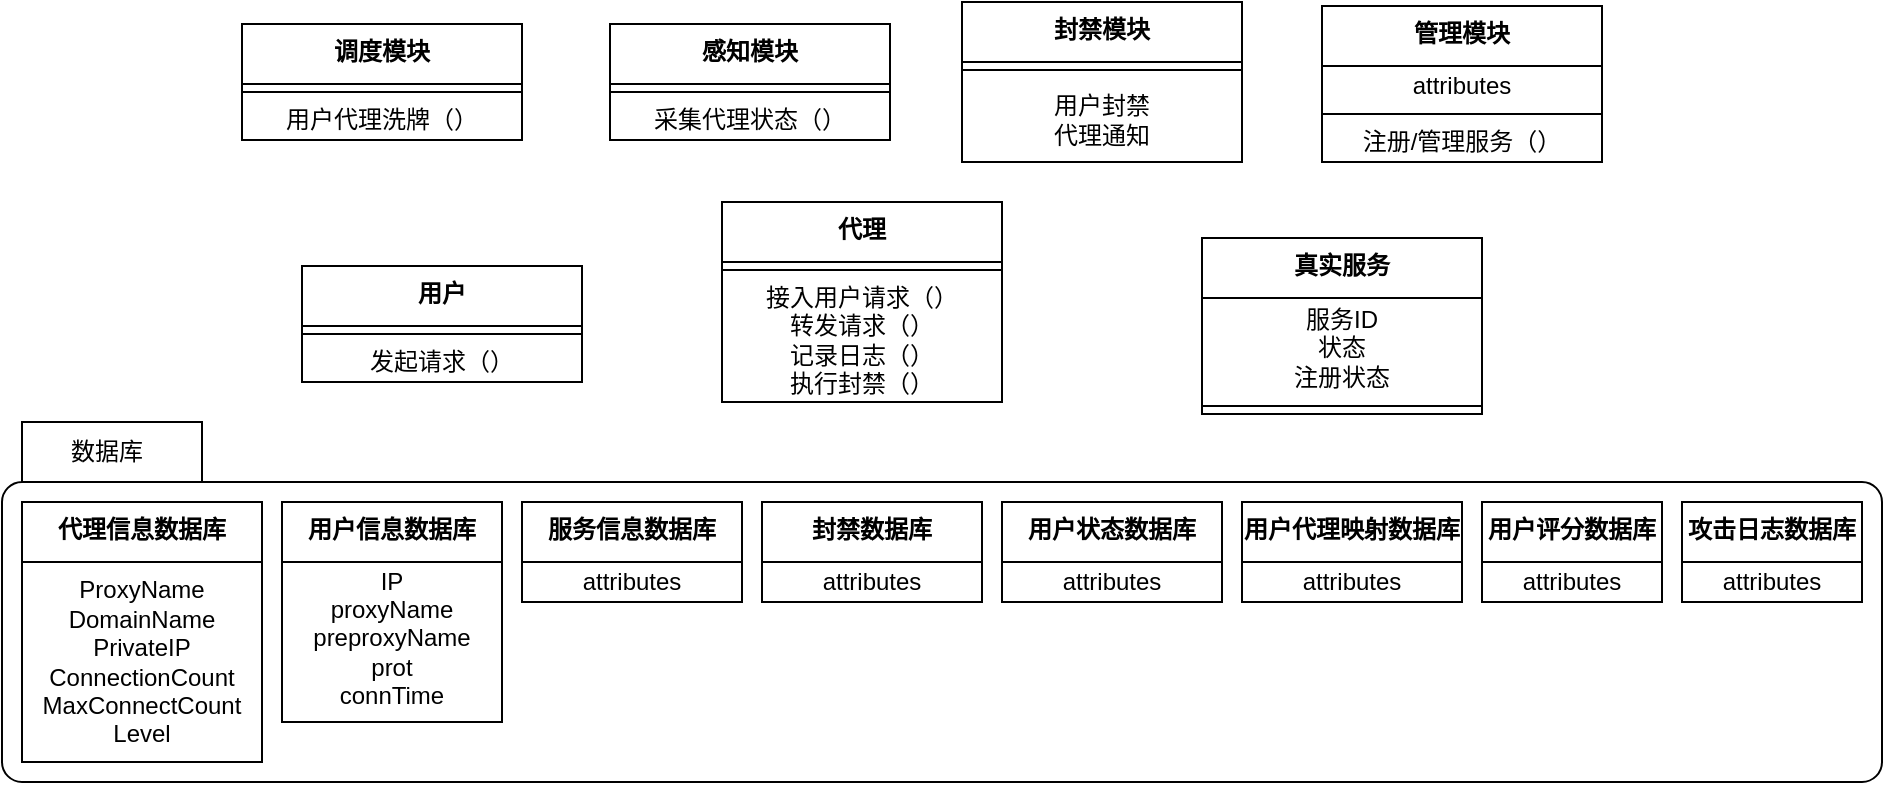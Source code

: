 <mxfile version="27.2.0">
  <diagram name="第 1 页" id="DZ0QAbeRI2pH2U1L4XII">
    <mxGraphModel dx="1034" dy="604" grid="0" gridSize="10" guides="1" tooltips="1" connect="1" arrows="1" fold="1" page="0" pageScale="1" pageWidth="827" pageHeight="1169" math="0" shadow="0">
      <root>
        <mxCell id="0" />
        <mxCell id="1" parent="0" />
        <mxCell id="5Vh5JoUaNr1qmaX9OePp-87" value="数据库" style="shape=folder;align=center;verticalAlign=middle;fontStyle=0;tabWidth=100;tabHeight=30;tabPosition=left;html=1;boundedLbl=1;labelInHeader=1;rounded=1;absoluteArcSize=1;arcSize=10;whiteSpace=wrap;" vertex="1" parent="1">
          <mxGeometry x="40" y="360" width="940" height="180" as="geometry" />
        </mxCell>
        <mxCell id="5Vh5JoUaNr1qmaX9OePp-16" value="&lt;b&gt;真实服务&lt;/b&gt;" style="swimlane;fontStyle=0;align=center;verticalAlign=top;childLayout=stackLayout;horizontal=1;startSize=30;horizontalStack=0;resizeParent=1;resizeParentMax=0;resizeLast=0;collapsible=0;marginBottom=0;html=1;whiteSpace=wrap;" vertex="1" parent="1">
          <mxGeometry x="640" y="268" width="140" height="88" as="geometry" />
        </mxCell>
        <mxCell id="5Vh5JoUaNr1qmaX9OePp-17" value="服务ID&lt;div&gt;状态&lt;/div&gt;&lt;div&gt;注册状态&lt;/div&gt;" style="text;html=1;strokeColor=none;fillColor=none;align=center;verticalAlign=middle;spacingLeft=4;spacingRight=4;overflow=hidden;rotatable=0;points=[[0,0.5],[1,0.5]];portConstraint=eastwest;whiteSpace=wrap;" vertex="1" parent="5Vh5JoUaNr1qmaX9OePp-16">
          <mxGeometry y="30" width="140" height="50" as="geometry" />
        </mxCell>
        <mxCell id="5Vh5JoUaNr1qmaX9OePp-21" value="" style="line;strokeWidth=1;fillColor=none;align=left;verticalAlign=middle;spacingTop=-1;spacingLeft=3;spacingRight=3;rotatable=0;labelPosition=right;points=[];portConstraint=eastwest;" vertex="1" parent="5Vh5JoUaNr1qmaX9OePp-16">
          <mxGeometry y="80" width="140" height="8" as="geometry" />
        </mxCell>
        <mxCell id="5Vh5JoUaNr1qmaX9OePp-42" value="&lt;b&gt;用户&lt;/b&gt;" style="swimlane;fontStyle=0;align=center;verticalAlign=top;childLayout=stackLayout;horizontal=1;startSize=30;horizontalStack=0;resizeParent=1;resizeParentMax=0;resizeLast=0;collapsible=0;marginBottom=0;html=1;whiteSpace=wrap;" vertex="1" parent="1">
          <mxGeometry x="190" y="282" width="140" height="58" as="geometry" />
        </mxCell>
        <mxCell id="5Vh5JoUaNr1qmaX9OePp-44" value="" style="line;strokeWidth=1;fillColor=none;align=left;verticalAlign=middle;spacingTop=-1;spacingLeft=3;spacingRight=3;rotatable=0;labelPosition=right;points=[];portConstraint=eastwest;" vertex="1" parent="5Vh5JoUaNr1qmaX9OePp-42">
          <mxGeometry y="30" width="140" height="8" as="geometry" />
        </mxCell>
        <mxCell id="5Vh5JoUaNr1qmaX9OePp-45" value="发起请求（）" style="text;html=1;strokeColor=none;fillColor=none;align=center;verticalAlign=middle;spacingLeft=4;spacingRight=4;overflow=hidden;rotatable=0;points=[[0,0.5],[1,0.5]];portConstraint=eastwest;whiteSpace=wrap;" vertex="1" parent="5Vh5JoUaNr1qmaX9OePp-42">
          <mxGeometry y="38" width="140" height="20" as="geometry" />
        </mxCell>
        <mxCell id="5Vh5JoUaNr1qmaX9OePp-50" value="&lt;b&gt;感知模块&lt;/b&gt;" style="swimlane;fontStyle=0;align=center;verticalAlign=top;childLayout=stackLayout;horizontal=1;startSize=30;horizontalStack=0;resizeParent=1;resizeParentMax=0;resizeLast=0;collapsible=0;marginBottom=0;html=1;whiteSpace=wrap;" vertex="1" parent="1">
          <mxGeometry x="344" y="161" width="140" height="58" as="geometry" />
        </mxCell>
        <mxCell id="5Vh5JoUaNr1qmaX9OePp-52" value="" style="line;strokeWidth=1;fillColor=none;align=left;verticalAlign=middle;spacingTop=-1;spacingLeft=3;spacingRight=3;rotatable=0;labelPosition=right;points=[];portConstraint=eastwest;" vertex="1" parent="5Vh5JoUaNr1qmaX9OePp-50">
          <mxGeometry y="30" width="140" height="8" as="geometry" />
        </mxCell>
        <mxCell id="5Vh5JoUaNr1qmaX9OePp-53" value="采集代理状态（）" style="text;html=1;strokeColor=none;fillColor=none;align=center;verticalAlign=middle;spacingLeft=4;spacingRight=4;overflow=hidden;rotatable=0;points=[[0,0.5],[1,0.5]];portConstraint=eastwest;whiteSpace=wrap;" vertex="1" parent="5Vh5JoUaNr1qmaX9OePp-50">
          <mxGeometry y="38" width="140" height="20" as="geometry" />
        </mxCell>
        <mxCell id="5Vh5JoUaNr1qmaX9OePp-54" value="&lt;b&gt;调度模块&lt;/b&gt;" style="swimlane;fontStyle=0;align=center;verticalAlign=top;childLayout=stackLayout;horizontal=1;startSize=30;horizontalStack=0;resizeParent=1;resizeParentMax=0;resizeLast=0;collapsible=0;marginBottom=0;html=1;whiteSpace=wrap;" vertex="1" parent="1">
          <mxGeometry x="160" y="161" width="140" height="58" as="geometry" />
        </mxCell>
        <mxCell id="5Vh5JoUaNr1qmaX9OePp-56" value="" style="line;strokeWidth=1;fillColor=none;align=left;verticalAlign=middle;spacingTop=-1;spacingLeft=3;spacingRight=3;rotatable=0;labelPosition=right;points=[];portConstraint=eastwest;" vertex="1" parent="5Vh5JoUaNr1qmaX9OePp-54">
          <mxGeometry y="30" width="140" height="8" as="geometry" />
        </mxCell>
        <mxCell id="5Vh5JoUaNr1qmaX9OePp-57" value="用户代理洗牌（）" style="text;html=1;strokeColor=none;fillColor=none;align=center;verticalAlign=middle;spacingLeft=4;spacingRight=4;overflow=hidden;rotatable=0;points=[[0,0.5],[1,0.5]];portConstraint=eastwest;whiteSpace=wrap;" vertex="1" parent="5Vh5JoUaNr1qmaX9OePp-54">
          <mxGeometry y="38" width="140" height="20" as="geometry" />
        </mxCell>
        <mxCell id="5Vh5JoUaNr1qmaX9OePp-58" value="&lt;b&gt;代理信息数据库&lt;/b&gt;" style="swimlane;fontStyle=0;align=center;verticalAlign=top;childLayout=stackLayout;horizontal=1;startSize=30;horizontalStack=0;resizeParent=1;resizeParentMax=0;resizeLast=0;collapsible=0;marginBottom=0;html=1;whiteSpace=wrap;" vertex="1" parent="1">
          <mxGeometry x="50" y="400" width="120" height="130" as="geometry" />
        </mxCell>
        <mxCell id="5Vh5JoUaNr1qmaX9OePp-59" value="&lt;div&gt;&lt;div&gt;ProxyName&lt;/div&gt;&lt;/div&gt;&lt;div&gt;DomainName&lt;/div&gt;&lt;div&gt;PrivateIP&lt;/div&gt;&lt;div&gt;ConnectionCount&lt;/div&gt;&lt;div&gt;MaxConnectCount&lt;/div&gt;&lt;div&gt;Level&lt;/div&gt;" style="text;html=1;strokeColor=none;fillColor=none;align=center;verticalAlign=middle;spacingLeft=4;spacingRight=4;overflow=hidden;rotatable=0;points=[[0,0.5],[1,0.5]];portConstraint=eastwest;whiteSpace=wrap;" vertex="1" parent="5Vh5JoUaNr1qmaX9OePp-58">
          <mxGeometry y="30" width="120" height="100" as="geometry" />
        </mxCell>
        <mxCell id="5Vh5JoUaNr1qmaX9OePp-62" value="&lt;b&gt;管理模块&lt;/b&gt;" style="swimlane;fontStyle=0;align=center;verticalAlign=top;childLayout=stackLayout;horizontal=1;startSize=30;horizontalStack=0;resizeParent=1;resizeParentMax=0;resizeLast=0;collapsible=0;marginBottom=0;html=1;whiteSpace=wrap;" vertex="1" parent="1">
          <mxGeometry x="700" y="152" width="140" height="78" as="geometry" />
        </mxCell>
        <mxCell id="5Vh5JoUaNr1qmaX9OePp-63" value="attributes" style="text;html=1;strokeColor=none;fillColor=none;align=center;verticalAlign=middle;spacingLeft=4;spacingRight=4;overflow=hidden;rotatable=0;points=[[0,0.5],[1,0.5]];portConstraint=eastwest;whiteSpace=wrap;" vertex="1" parent="5Vh5JoUaNr1qmaX9OePp-62">
          <mxGeometry y="30" width="140" height="20" as="geometry" />
        </mxCell>
        <mxCell id="5Vh5JoUaNr1qmaX9OePp-64" value="" style="line;strokeWidth=1;fillColor=none;align=left;verticalAlign=middle;spacingTop=-1;spacingLeft=3;spacingRight=3;rotatable=0;labelPosition=right;points=[];portConstraint=eastwest;" vertex="1" parent="5Vh5JoUaNr1qmaX9OePp-62">
          <mxGeometry y="50" width="140" height="8" as="geometry" />
        </mxCell>
        <mxCell id="5Vh5JoUaNr1qmaX9OePp-65" value="注册/管理服务（）" style="text;html=1;strokeColor=none;fillColor=none;align=center;verticalAlign=middle;spacingLeft=4;spacingRight=4;overflow=hidden;rotatable=0;points=[[0,0.5],[1,0.5]];portConstraint=eastwest;whiteSpace=wrap;" vertex="1" parent="5Vh5JoUaNr1qmaX9OePp-62">
          <mxGeometry y="58" width="140" height="20" as="geometry" />
        </mxCell>
        <mxCell id="5Vh5JoUaNr1qmaX9OePp-66" value="&lt;b&gt;代理&lt;/b&gt;" style="swimlane;fontStyle=0;align=center;verticalAlign=top;childLayout=stackLayout;horizontal=1;startSize=30;horizontalStack=0;resizeParent=1;resizeParentMax=0;resizeLast=0;collapsible=0;marginBottom=0;html=1;whiteSpace=wrap;" vertex="1" parent="1">
          <mxGeometry x="400" y="250" width="140" height="100" as="geometry" />
        </mxCell>
        <mxCell id="5Vh5JoUaNr1qmaX9OePp-68" value="" style="line;strokeWidth=1;fillColor=none;align=left;verticalAlign=middle;spacingTop=-1;spacingLeft=3;spacingRight=3;rotatable=0;labelPosition=right;points=[];portConstraint=eastwest;" vertex="1" parent="5Vh5JoUaNr1qmaX9OePp-66">
          <mxGeometry y="30" width="140" height="8" as="geometry" />
        </mxCell>
        <mxCell id="5Vh5JoUaNr1qmaX9OePp-69" value="接入用户请求（&lt;span style=&quot;background-color: transparent; color: light-dark(rgb(0, 0, 0), rgb(255, 255, 255));&quot;&gt;）&lt;/span&gt;&lt;div&gt;&lt;span style=&quot;background-color: transparent; color: light-dark(rgb(0, 0, 0), rgb(255, 255, 255));&quot;&gt;转发请求（）&lt;/span&gt;&lt;/div&gt;&lt;div&gt;&lt;span style=&quot;background-color: transparent; color: light-dark(rgb(0, 0, 0), rgb(255, 255, 255));&quot;&gt;记录日志（&lt;/span&gt;&lt;span style=&quot;background-color: transparent; color: light-dark(rgb(0, 0, 0), rgb(255, 255, 255));&quot;&gt;）&lt;/span&gt;&lt;/div&gt;&lt;div&gt;&lt;span style=&quot;background-color: transparent; color: light-dark(rgb(0, 0, 0), rgb(255, 255, 255));&quot;&gt;执行封禁（）&lt;/span&gt;&lt;/div&gt;" style="text;html=1;strokeColor=none;fillColor=none;align=center;verticalAlign=middle;spacingLeft=4;spacingRight=4;overflow=hidden;rotatable=0;points=[[0,0.5],[1,0.5]];portConstraint=eastwest;whiteSpace=wrap;" vertex="1" parent="5Vh5JoUaNr1qmaX9OePp-66">
          <mxGeometry y="38" width="140" height="62" as="geometry" />
        </mxCell>
        <mxCell id="5Vh5JoUaNr1qmaX9OePp-74" value="&lt;b&gt;封禁模块&lt;/b&gt;" style="swimlane;fontStyle=0;align=center;verticalAlign=top;childLayout=stackLayout;horizontal=1;startSize=30;horizontalStack=0;resizeParent=1;resizeParentMax=0;resizeLast=0;collapsible=0;marginBottom=0;html=1;whiteSpace=wrap;" vertex="1" parent="1">
          <mxGeometry x="520" y="150" width="140" height="80" as="geometry" />
        </mxCell>
        <mxCell id="5Vh5JoUaNr1qmaX9OePp-76" value="" style="line;strokeWidth=1;fillColor=none;align=left;verticalAlign=middle;spacingTop=-1;spacingLeft=3;spacingRight=3;rotatable=0;labelPosition=right;points=[];portConstraint=eastwest;" vertex="1" parent="5Vh5JoUaNr1qmaX9OePp-74">
          <mxGeometry y="30" width="140" height="8" as="geometry" />
        </mxCell>
        <mxCell id="5Vh5JoUaNr1qmaX9OePp-77" value="用户封禁&lt;div&gt;代理通知&lt;/div&gt;" style="text;html=1;strokeColor=none;fillColor=none;align=center;verticalAlign=middle;spacingLeft=4;spacingRight=4;overflow=hidden;rotatable=0;points=[[0,0.5],[1,0.5]];portConstraint=eastwest;whiteSpace=wrap;" vertex="1" parent="5Vh5JoUaNr1qmaX9OePp-74">
          <mxGeometry y="38" width="140" height="42" as="geometry" />
        </mxCell>
        <mxCell id="5Vh5JoUaNr1qmaX9OePp-88" value="&lt;b&gt;用户信息数据库&lt;/b&gt;" style="swimlane;fontStyle=0;align=center;verticalAlign=top;childLayout=stackLayout;horizontal=1;startSize=30;horizontalStack=0;resizeParent=1;resizeParentMax=0;resizeLast=0;collapsible=0;marginBottom=0;html=1;whiteSpace=wrap;" vertex="1" parent="1">
          <mxGeometry x="180" y="400" width="110" height="110" as="geometry" />
        </mxCell>
        <mxCell id="5Vh5JoUaNr1qmaX9OePp-89" value="IP&lt;div&gt;proxyName&lt;/div&gt;&lt;div&gt;preproxyName&lt;/div&gt;&lt;div&gt;prot&lt;/div&gt;&lt;div&gt;connTime&lt;/div&gt;&lt;div&gt;&lt;br&gt;&lt;/div&gt;" style="text;html=1;strokeColor=none;fillColor=none;align=center;verticalAlign=middle;spacingLeft=4;spacingRight=4;overflow=hidden;rotatable=0;points=[[0,0.5],[1,0.5]];portConstraint=eastwest;whiteSpace=wrap;" vertex="1" parent="5Vh5JoUaNr1qmaX9OePp-88">
          <mxGeometry y="30" width="110" height="80" as="geometry" />
        </mxCell>
        <mxCell id="5Vh5JoUaNr1qmaX9OePp-90" value="&lt;b&gt;服务信息数据库&lt;/b&gt;" style="swimlane;fontStyle=0;align=center;verticalAlign=top;childLayout=stackLayout;horizontal=1;startSize=30;horizontalStack=0;resizeParent=1;resizeParentMax=0;resizeLast=0;collapsible=0;marginBottom=0;html=1;whiteSpace=wrap;" vertex="1" parent="1">
          <mxGeometry x="300" y="400" width="110" height="50" as="geometry" />
        </mxCell>
        <mxCell id="5Vh5JoUaNr1qmaX9OePp-91" value="attributes" style="text;html=1;strokeColor=none;fillColor=none;align=center;verticalAlign=middle;spacingLeft=4;spacingRight=4;overflow=hidden;rotatable=0;points=[[0,0.5],[1,0.5]];portConstraint=eastwest;whiteSpace=wrap;" vertex="1" parent="5Vh5JoUaNr1qmaX9OePp-90">
          <mxGeometry y="30" width="110" height="20" as="geometry" />
        </mxCell>
        <mxCell id="5Vh5JoUaNr1qmaX9OePp-92" value="&lt;b&gt;封禁数据库&lt;/b&gt;" style="swimlane;fontStyle=0;align=center;verticalAlign=top;childLayout=stackLayout;horizontal=1;startSize=30;horizontalStack=0;resizeParent=1;resizeParentMax=0;resizeLast=0;collapsible=0;marginBottom=0;html=1;whiteSpace=wrap;" vertex="1" parent="1">
          <mxGeometry x="420" y="400" width="110" height="50" as="geometry" />
        </mxCell>
        <mxCell id="5Vh5JoUaNr1qmaX9OePp-93" value="attributes" style="text;html=1;strokeColor=none;fillColor=none;align=center;verticalAlign=middle;spacingLeft=4;spacingRight=4;overflow=hidden;rotatable=0;points=[[0,0.5],[1,0.5]];portConstraint=eastwest;whiteSpace=wrap;" vertex="1" parent="5Vh5JoUaNr1qmaX9OePp-92">
          <mxGeometry y="30" width="110" height="20" as="geometry" />
        </mxCell>
        <mxCell id="5Vh5JoUaNr1qmaX9OePp-94" value="&lt;b&gt;用户状态数据库&lt;/b&gt;" style="swimlane;fontStyle=0;align=center;verticalAlign=top;childLayout=stackLayout;horizontal=1;startSize=30;horizontalStack=0;resizeParent=1;resizeParentMax=0;resizeLast=0;collapsible=0;marginBottom=0;html=1;whiteSpace=wrap;" vertex="1" parent="1">
          <mxGeometry x="540" y="400" width="110" height="50" as="geometry" />
        </mxCell>
        <mxCell id="5Vh5JoUaNr1qmaX9OePp-95" value="attributes" style="text;html=1;strokeColor=none;fillColor=none;align=center;verticalAlign=middle;spacingLeft=4;spacingRight=4;overflow=hidden;rotatable=0;points=[[0,0.5],[1,0.5]];portConstraint=eastwest;whiteSpace=wrap;" vertex="1" parent="5Vh5JoUaNr1qmaX9OePp-94">
          <mxGeometry y="30" width="110" height="20" as="geometry" />
        </mxCell>
        <mxCell id="5Vh5JoUaNr1qmaX9OePp-96" value="&lt;b&gt;用户代理映射数据库&lt;/b&gt;" style="swimlane;fontStyle=0;align=center;verticalAlign=top;childLayout=stackLayout;horizontal=1;startSize=30;horizontalStack=0;resizeParent=1;resizeParentMax=0;resizeLast=0;collapsible=0;marginBottom=0;html=1;whiteSpace=wrap;" vertex="1" parent="1">
          <mxGeometry x="660" y="400" width="110" height="50" as="geometry" />
        </mxCell>
        <mxCell id="5Vh5JoUaNr1qmaX9OePp-97" value="attributes" style="text;html=1;strokeColor=none;fillColor=none;align=center;verticalAlign=middle;spacingLeft=4;spacingRight=4;overflow=hidden;rotatable=0;points=[[0,0.5],[1,0.5]];portConstraint=eastwest;whiteSpace=wrap;" vertex="1" parent="5Vh5JoUaNr1qmaX9OePp-96">
          <mxGeometry y="30" width="110" height="20" as="geometry" />
        </mxCell>
        <mxCell id="5Vh5JoUaNr1qmaX9OePp-98" value="&lt;b&gt;用户评分数据库&lt;/b&gt;" style="swimlane;fontStyle=0;align=center;verticalAlign=top;childLayout=stackLayout;horizontal=1;startSize=30;horizontalStack=0;resizeParent=1;resizeParentMax=0;resizeLast=0;collapsible=0;marginBottom=0;html=1;whiteSpace=wrap;" vertex="1" parent="1">
          <mxGeometry x="780" y="400" width="90" height="50" as="geometry" />
        </mxCell>
        <mxCell id="5Vh5JoUaNr1qmaX9OePp-99" value="attributes" style="text;html=1;strokeColor=none;fillColor=none;align=center;verticalAlign=middle;spacingLeft=4;spacingRight=4;overflow=hidden;rotatable=0;points=[[0,0.5],[1,0.5]];portConstraint=eastwest;whiteSpace=wrap;" vertex="1" parent="5Vh5JoUaNr1qmaX9OePp-98">
          <mxGeometry y="30" width="90" height="20" as="geometry" />
        </mxCell>
        <mxCell id="5Vh5JoUaNr1qmaX9OePp-100" value="&lt;b&gt;攻击日志数据库&lt;/b&gt;" style="swimlane;fontStyle=0;align=center;verticalAlign=top;childLayout=stackLayout;horizontal=1;startSize=30;horizontalStack=0;resizeParent=1;resizeParentMax=0;resizeLast=0;collapsible=0;marginBottom=0;html=1;whiteSpace=wrap;" vertex="1" parent="1">
          <mxGeometry x="880" y="400" width="90" height="50" as="geometry" />
        </mxCell>
        <mxCell id="5Vh5JoUaNr1qmaX9OePp-101" value="attributes" style="text;html=1;strokeColor=none;fillColor=none;align=center;verticalAlign=middle;spacingLeft=4;spacingRight=4;overflow=hidden;rotatable=0;points=[[0,0.5],[1,0.5]];portConstraint=eastwest;whiteSpace=wrap;" vertex="1" parent="5Vh5JoUaNr1qmaX9OePp-100">
          <mxGeometry y="30" width="90" height="20" as="geometry" />
        </mxCell>
      </root>
    </mxGraphModel>
  </diagram>
</mxfile>
